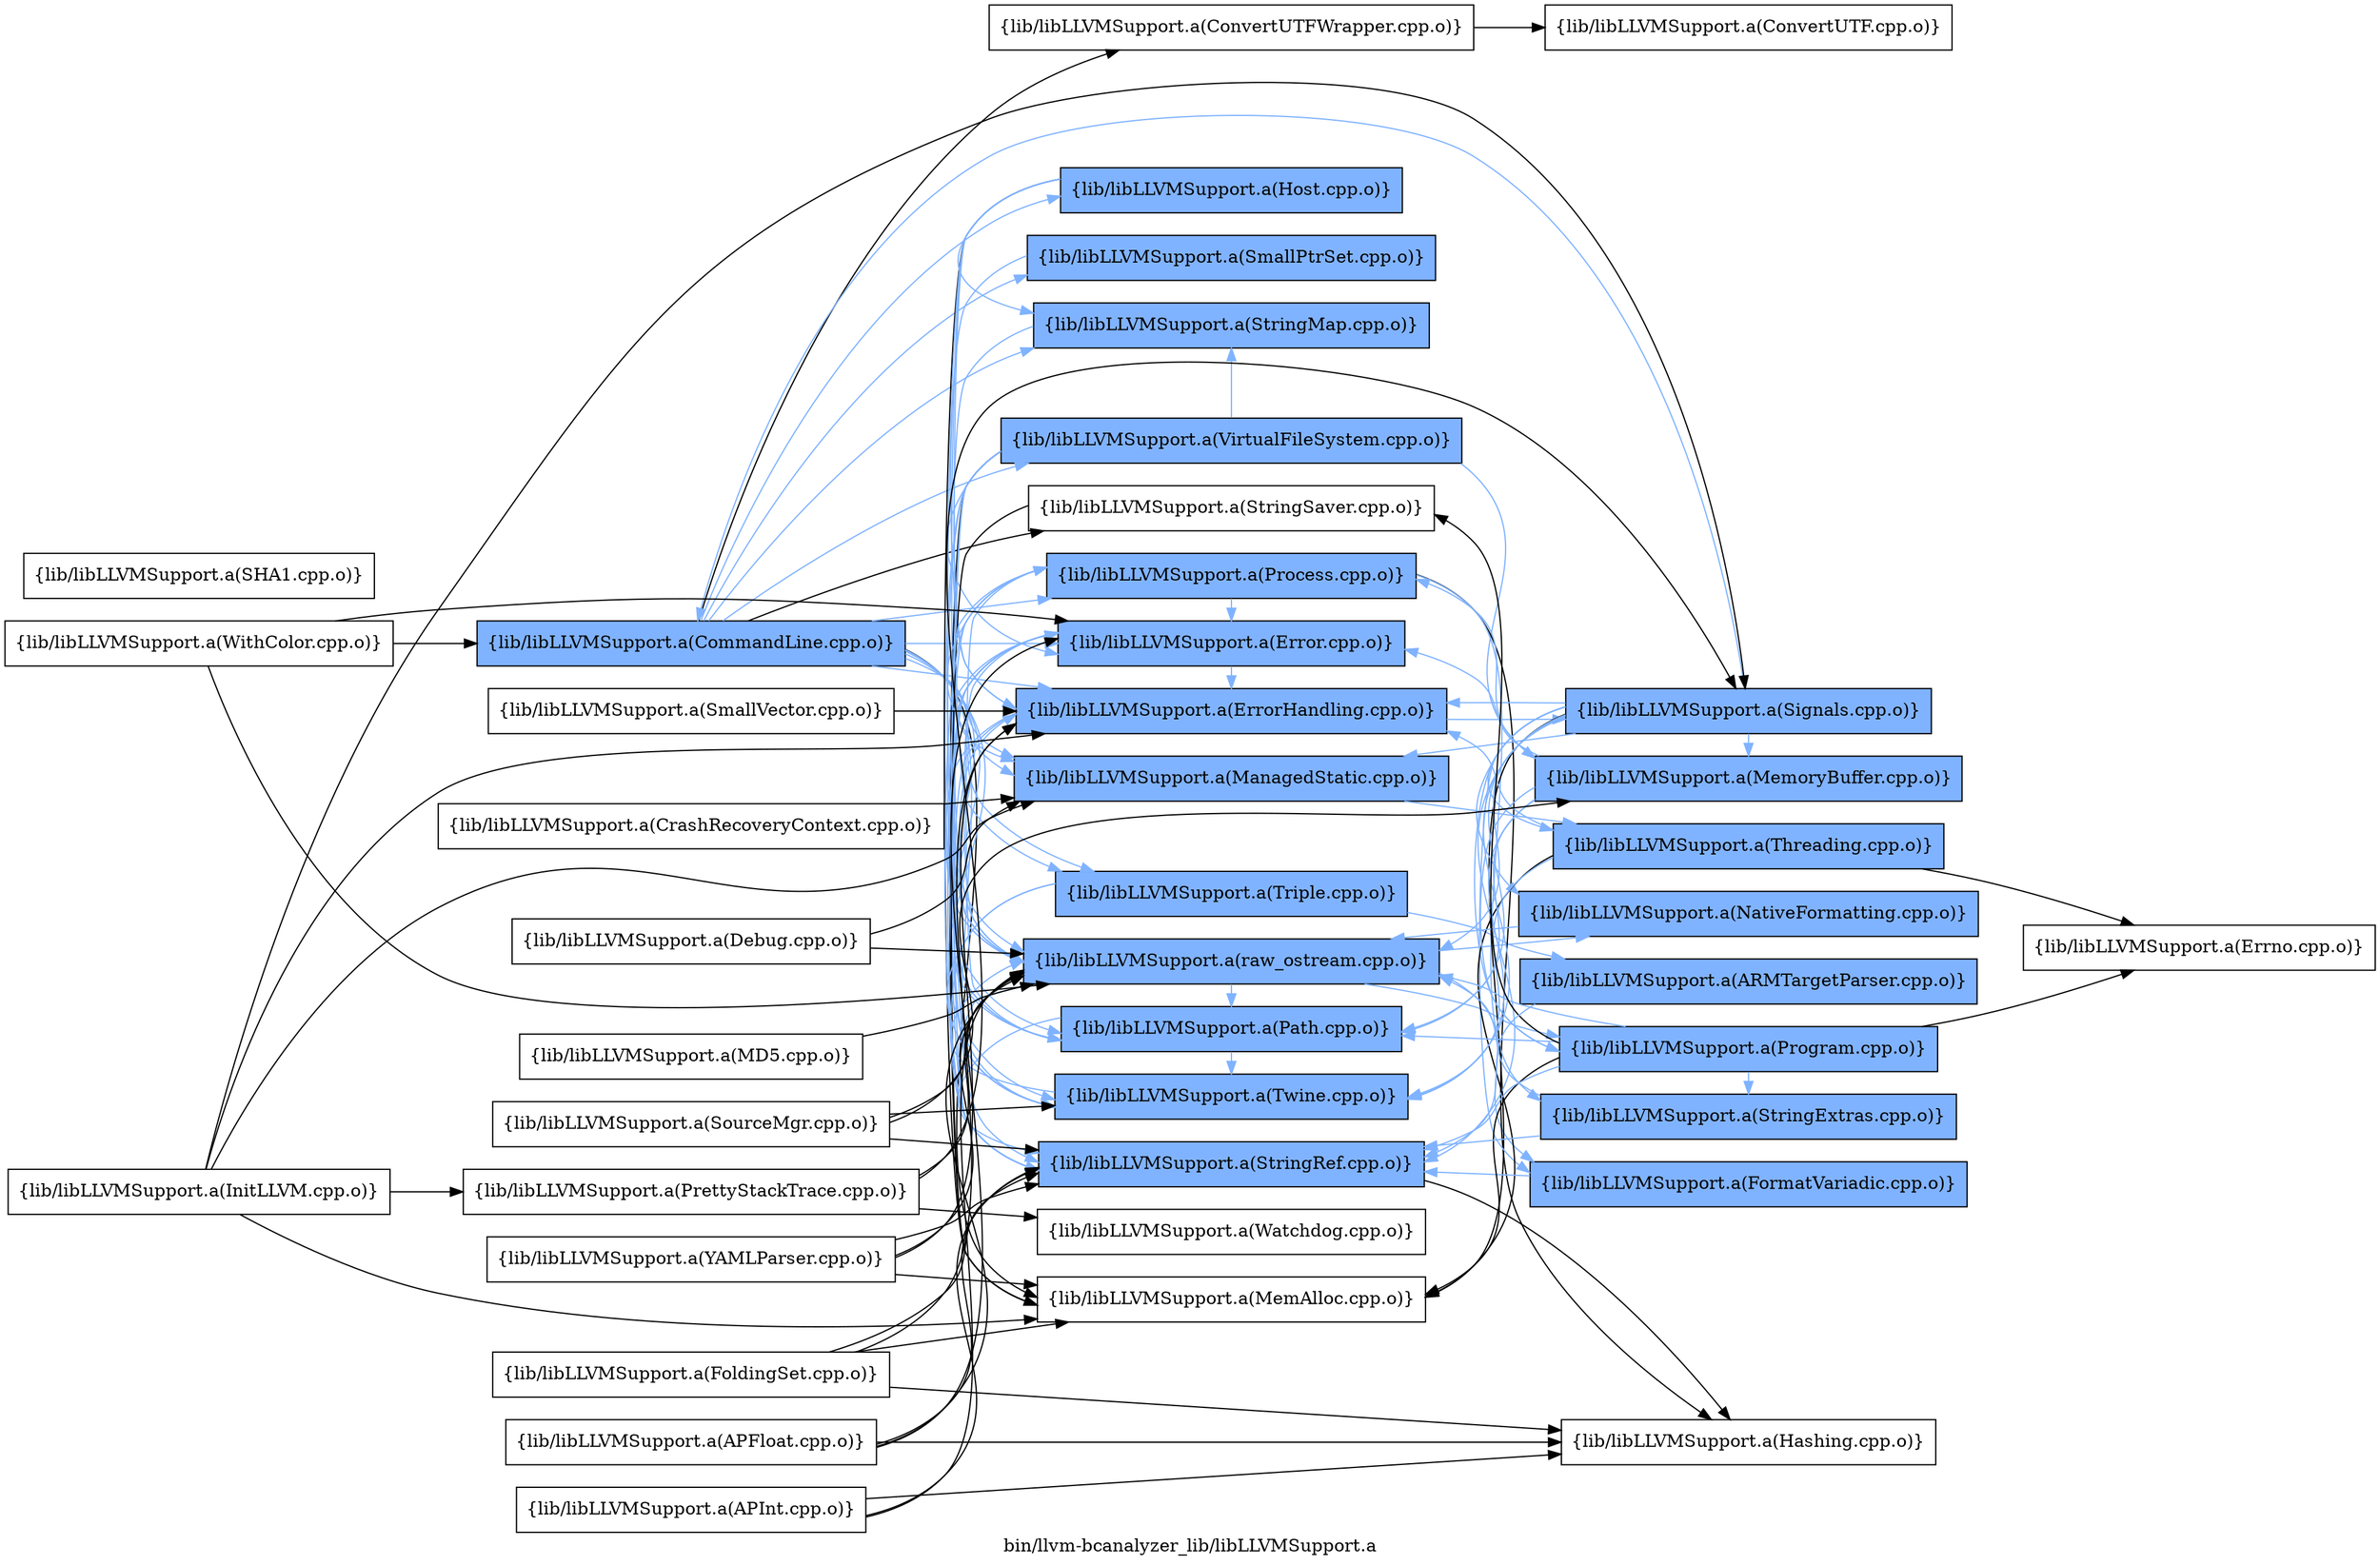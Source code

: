 digraph "bin/llvm-bcanalyzer_lib/libLLVMSupport.a" {
	label="bin/llvm-bcanalyzer_lib/libLLVMSupport.a";
	rankdir=LR;
	{ rank=same; Node0x562f14ee1078;  }
	{ rank=same; Node0x562f14ee0da8; Node0x562f14ee2dd8; Node0x562f14ee2ba8; Node0x562f14ee2388; Node0x562f14ee21f8; Node0x562f14ee1708; Node0x562f14ee21a8; Node0x562f14ee1f78; Node0x562f14ee0d08; Node0x562f14ee0fd8; Node0x562f14ee0ad8; Node0x562f14ee12a8; Node0x562f14ee2ec8; Node0x562f14ee2bf8; Node0x562f14ee2608; Node0x562f14ee0b78;  }
	{ rank=same; Node0x562f14ee2658; Node0x562f14ee1c58; Node0x562f14ee2a18; Node0x562f14ee2978; Node0x562f14ee2248; Node0x562f14ee1528; Node0x562f14ee1d48; Node0x562f14ee0bc8; Node0x562f14ee2e78; Node0x562f14ee3008;  }
	{ rank=same; Node0x562f14ee1078;  }
	{ rank=same; Node0x562f14ee0da8; Node0x562f14ee2dd8; Node0x562f14ee2ba8; Node0x562f14ee2388; Node0x562f14ee21f8; Node0x562f14ee1708; Node0x562f14ee21a8; Node0x562f14ee1f78; Node0x562f14ee0d08; Node0x562f14ee0fd8; Node0x562f14ee0ad8; Node0x562f14ee12a8; Node0x562f14ee2ec8; Node0x562f14ee2bf8; Node0x562f14ee2608; Node0x562f14ee0b78;  }
	{ rank=same; Node0x562f14ee2658; Node0x562f14ee1c58; Node0x562f14ee2a18; Node0x562f14ee2978; Node0x562f14ee2248; Node0x562f14ee1528; Node0x562f14ee1d48; Node0x562f14ee0bc8; Node0x562f14ee2e78; Node0x562f14ee3008;  }

	Node0x562f14ee1078 [shape=record,shape=box,group=1,style=filled,fillcolor="0.600000 0.5 1",label="{lib/libLLVMSupport.a(CommandLine.cpp.o)}"];
	Node0x562f14ee1078 -> Node0x562f14ee0da8;
	Node0x562f14ee1078 -> Node0x562f14ee2dd8[color="0.600000 0.5 1"];
	Node0x562f14ee1078 -> Node0x562f14ee2ba8[color="0.600000 0.5 1"];
	Node0x562f14ee1078 -> Node0x562f14ee2388[color="0.600000 0.5 1"];
	Node0x562f14ee1078 -> Node0x562f14ee21f8;
	Node0x562f14ee1078 -> Node0x562f14ee1708[color="0.600000 0.5 1"];
	Node0x562f14ee1078 -> Node0x562f14ee21a8[color="0.600000 0.5 1"];
	Node0x562f14ee1078 -> Node0x562f14ee1f78[color="0.600000 0.5 1"];
	Node0x562f14ee1078 -> Node0x562f14ee0d08[color="0.600000 0.5 1"];
	Node0x562f14ee1078 -> Node0x562f14ee0fd8[color="0.600000 0.5 1"];
	Node0x562f14ee1078 -> Node0x562f14ee0ad8[color="0.600000 0.5 1"];
	Node0x562f14ee1078 -> Node0x562f14ee12a8;
	Node0x562f14ee1078 -> Node0x562f14ee2ec8[color="0.600000 0.5 1"];
	Node0x562f14ee1078 -> Node0x562f14ee2bf8[color="0.600000 0.5 1"];
	Node0x562f14ee1078 -> Node0x562f14ee2608[color="0.600000 0.5 1"];
	Node0x562f14ee1078 -> Node0x562f14ee0b78[color="0.600000 0.5 1"];
	Node0x562f14ee2dd8 [shape=record,shape=box,group=1,style=filled,fillcolor="0.600000 0.5 1",label="{lib/libLLVMSupport.a(Error.cpp.o)}"];
	Node0x562f14ee2dd8 -> Node0x562f14ee2ba8[color="0.600000 0.5 1"];
	Node0x562f14ee2dd8 -> Node0x562f14ee2388[color="0.600000 0.5 1"];
	Node0x562f14ee2dd8 -> Node0x562f14ee1f78[color="0.600000 0.5 1"];
	Node0x562f14ee2dd8 -> Node0x562f14ee2608[color="0.600000 0.5 1"];
	Node0x562f14ee1ca8 [shape=record,shape=box,group=0,label="{lib/libLLVMSupport.a(InitLLVM.cpp.o)}"];
	Node0x562f14ee1ca8 -> Node0x562f14ee2ba8;
	Node0x562f14ee1ca8 -> Node0x562f14ee2388;
	Node0x562f14ee1ca8 -> Node0x562f14ee21f8;
	Node0x562f14ee1ca8 -> Node0x562f14ee12f8;
	Node0x562f14ee1ca8 -> Node0x562f14ee1c58;
	Node0x562f14ee2978 [shape=record,shape=box,group=1,style=filled,fillcolor="0.600000 0.5 1",label="{lib/libLLVMSupport.a(MemoryBuffer.cpp.o)}"];
	Node0x562f14ee2978 -> Node0x562f14ee2dd8[color="0.600000 0.5 1"];
	Node0x562f14ee2978 -> Node0x562f14ee0fd8[color="0.600000 0.5 1"];
	Node0x562f14ee2978 -> Node0x562f14ee2608[color="0.600000 0.5 1"];
	Node0x562f14ee2978 -> Node0x562f14ee0b78[color="0.600000 0.5 1"];
	Node0x562f14ee2978 -> Node0x562f14ee1d48[color="0.600000 0.5 1"];
	Node0x562f14ee1f78 [shape=record,shape=box,group=1,style=filled,fillcolor="0.600000 0.5 1",label="{lib/libLLVMSupport.a(raw_ostream.cpp.o)}"];
	Node0x562f14ee1f78 -> Node0x562f14ee2dd8[color="0.600000 0.5 1"];
	Node0x562f14ee1f78 -> Node0x562f14ee2ba8[color="0.600000 0.5 1"];
	Node0x562f14ee1f78 -> Node0x562f14ee2248[color="0.600000 0.5 1"];
	Node0x562f14ee1f78 -> Node0x562f14ee1528[color="0.600000 0.5 1"];
	Node0x562f14ee1f78 -> Node0x562f14ee0fd8[color="0.600000 0.5 1"];
	Node0x562f14ee1f78 -> Node0x562f14ee2608[color="0.600000 0.5 1"];
	Node0x562f14ee1f78 -> Node0x562f14ee0b78[color="0.600000 0.5 1"];
	Node0x562f14ee1f78 -> Node0x562f14ee1d48[color="0.600000 0.5 1"];
	Node0x562f14ee2ba8 [shape=record,shape=box,group=1,style=filled,fillcolor="0.600000 0.5 1",label="{lib/libLLVMSupport.a(ErrorHandling.cpp.o)}"];
	Node0x562f14ee2ba8 -> Node0x562f14ee1f78[color="0.600000 0.5 1"];
	Node0x562f14ee2ba8 -> Node0x562f14ee2608[color="0.600000 0.5 1"];
	Node0x562f14ee2ba8 -> Node0x562f14ee1c58[color="0.600000 0.5 1"];
	Node0x562f14ee0b28 [shape=record,shape=box,group=0,label="{lib/libLLVMSupport.a(SHA1.cpp.o)}"];
	Node0x562f14ee0da8 [shape=record,shape=box,group=0,label="{lib/libLLVMSupport.a(ConvertUTFWrapper.cpp.o)}"];
	Node0x562f14ee0da8 -> Node0x562f14ee2658;
	Node0x562f14ee2388 [shape=record,shape=box,group=1,style=filled,fillcolor="0.600000 0.5 1",label="{lib/libLLVMSupport.a(ManagedStatic.cpp.o)}"];
	Node0x562f14ee2388 -> Node0x562f14ee2a18[color="0.600000 0.5 1"];
	Node0x562f14ee21f8 [shape=record,shape=box,group=0,label="{lib/libLLVMSupport.a(MemAlloc.cpp.o)}"];
	Node0x562f14ee1708 [shape=record,shape=box,group=1,style=filled,fillcolor="0.600000 0.5 1",label="{lib/libLLVMSupport.a(SmallPtrSet.cpp.o)}"];
	Node0x562f14ee1708 -> Node0x562f14ee2ba8[color="0.600000 0.5 1"];
	Node0x562f14ee21a8 [shape=record,shape=box,group=1,style=filled,fillcolor="0.600000 0.5 1",label="{lib/libLLVMSupport.a(VirtualFileSystem.cpp.o)}"];
	Node0x562f14ee21a8 -> Node0x562f14ee2dd8[color="0.600000 0.5 1"];
	Node0x562f14ee21a8 -> Node0x562f14ee21f8;
	Node0x562f14ee21a8 -> Node0x562f14ee2978[color="0.600000 0.5 1"];
	Node0x562f14ee21a8 -> Node0x562f14ee1f78[color="0.600000 0.5 1"];
	Node0x562f14ee21a8 -> Node0x562f14ee0fd8[color="0.600000 0.5 1"];
	Node0x562f14ee21a8 -> Node0x562f14ee0ad8[color="0.600000 0.5 1"];
	Node0x562f14ee21a8 -> Node0x562f14ee2ec8[color="0.600000 0.5 1"];
	Node0x562f14ee21a8 -> Node0x562f14ee2608[color="0.600000 0.5 1"];
	Node0x562f14ee0d08 [shape=record,shape=box,group=1,style=filled,fillcolor="0.600000 0.5 1",label="{lib/libLLVMSupport.a(Host.cpp.o)}"];
	Node0x562f14ee0d08 -> Node0x562f14ee21f8;
	Node0x562f14ee0d08 -> Node0x562f14ee1f78[color="0.600000 0.5 1"];
	Node0x562f14ee0d08 -> Node0x562f14ee0ad8[color="0.600000 0.5 1"];
	Node0x562f14ee0d08 -> Node0x562f14ee2ec8[color="0.600000 0.5 1"];
	Node0x562f14ee0d08 -> Node0x562f14ee2bf8[color="0.600000 0.5 1"];
	Node0x562f14ee0fd8 [shape=record,shape=box,group=1,style=filled,fillcolor="0.600000 0.5 1",label="{lib/libLLVMSupport.a(Path.cpp.o)}"];
	Node0x562f14ee0fd8 -> Node0x562f14ee2dd8[color="0.600000 0.5 1"];
	Node0x562f14ee0fd8 -> Node0x562f14ee2ec8[color="0.600000 0.5 1"];
	Node0x562f14ee0fd8 -> Node0x562f14ee2608[color="0.600000 0.5 1"];
	Node0x562f14ee0fd8 -> Node0x562f14ee0b78[color="0.600000 0.5 1"];
	Node0x562f14ee0ad8 [shape=record,shape=box,group=1,style=filled,fillcolor="0.600000 0.5 1",label="{lib/libLLVMSupport.a(StringMap.cpp.o)}"];
	Node0x562f14ee0ad8 -> Node0x562f14ee2ba8[color="0.600000 0.5 1"];
	Node0x562f14ee12a8 [shape=record,shape=box,group=0,label="{lib/libLLVMSupport.a(StringSaver.cpp.o)}"];
	Node0x562f14ee12a8 -> Node0x562f14ee21f8;
	Node0x562f14ee2ec8 [shape=record,shape=box,group=1,style=filled,fillcolor="0.600000 0.5 1",label="{lib/libLLVMSupport.a(StringRef.cpp.o)}"];
	Node0x562f14ee2ec8 -> Node0x562f14ee2dd8[color="0.600000 0.5 1"];
	Node0x562f14ee2ec8 -> Node0x562f14ee0bc8;
	Node0x562f14ee2bf8 [shape=record,shape=box,group=1,style=filled,fillcolor="0.600000 0.5 1",label="{lib/libLLVMSupport.a(Triple.cpp.o)}"];
	Node0x562f14ee2bf8 -> Node0x562f14ee2ec8[color="0.600000 0.5 1"];
	Node0x562f14ee2bf8 -> Node0x562f14ee2e78[color="0.600000 0.5 1"];
	Node0x562f14ee2bf8 -> Node0x562f14ee2608[color="0.600000 0.5 1"];
	Node0x562f14ee2608 [shape=record,shape=box,group=1,style=filled,fillcolor="0.600000 0.5 1",label="{lib/libLLVMSupport.a(Twine.cpp.o)}"];
	Node0x562f14ee2608 -> Node0x562f14ee1f78[color="0.600000 0.5 1"];
	Node0x562f14ee0b78 [shape=record,shape=box,group=1,style=filled,fillcolor="0.600000 0.5 1",label="{lib/libLLVMSupport.a(Process.cpp.o)}"];
	Node0x562f14ee0b78 -> Node0x562f14ee2dd8[color="0.600000 0.5 1"];
	Node0x562f14ee0b78 -> Node0x562f14ee2388[color="0.600000 0.5 1"];
	Node0x562f14ee0b78 -> Node0x562f14ee0fd8[color="0.600000 0.5 1"];
	Node0x562f14ee0b78 -> Node0x562f14ee2ec8[color="0.600000 0.5 1"];
	Node0x562f14ee0b78 -> Node0x562f14ee0bc8;
	Node0x562f14ee0b78 -> Node0x562f14ee3008[color="0.600000 0.5 1"];
	Node0x562f14ee2658 [shape=record,shape=box,group=0,label="{lib/libLLVMSupport.a(ConvertUTF.cpp.o)}"];
	Node0x562f14ee1c58 [shape=record,shape=box,group=1,style=filled,fillcolor="0.600000 0.5 1",label="{lib/libLLVMSupport.a(Signals.cpp.o)}"];
	Node0x562f14ee1c58 -> Node0x562f14ee1078[color="0.600000 0.5 1"];
	Node0x562f14ee1c58 -> Node0x562f14ee2ba8[color="0.600000 0.5 1"];
	Node0x562f14ee1c58 -> Node0x562f14ee2388[color="0.600000 0.5 1"];
	Node0x562f14ee1c58 -> Node0x562f14ee21f8;
	Node0x562f14ee1c58 -> Node0x562f14ee2978[color="0.600000 0.5 1"];
	Node0x562f14ee1c58 -> Node0x562f14ee1f78[color="0.600000 0.5 1"];
	Node0x562f14ee1c58 -> Node0x562f14ee2248[color="0.600000 0.5 1"];
	Node0x562f14ee1c58 -> Node0x562f14ee1528[color="0.600000 0.5 1"];
	Node0x562f14ee1c58 -> Node0x562f14ee0fd8[color="0.600000 0.5 1"];
	Node0x562f14ee1c58 -> Node0x562f14ee2ec8[color="0.600000 0.5 1"];
	Node0x562f14ee1c58 -> Node0x562f14ee2608[color="0.600000 0.5 1"];
	Node0x562f14ee1c58 -> Node0x562f14ee1d48[color="0.600000 0.5 1"];
	Node0x562f14ee1c58 -> Node0x562f14ee2a18[color="0.600000 0.5 1"];
	Node0x562f14ee0948 [shape=record,shape=box,group=0,label="{lib/libLLVMSupport.a(Debug.cpp.o)}"];
	Node0x562f14ee0948 -> Node0x562f14ee2388;
	Node0x562f14ee0948 -> Node0x562f14ee1f78;
	Node0x562f14ee12f8 [shape=record,shape=box,group=0,label="{lib/libLLVMSupport.a(PrettyStackTrace.cpp.o)}"];
	Node0x562f14ee12f8 -> Node0x562f14ee1f78;
	Node0x562f14ee12f8 -> Node0x562f14ee1c58;
	Node0x562f14ee12f8 -> Node0x562f14ee2c48;
	Node0x562f14ee2a18 [shape=record,shape=box,group=1,style=filled,fillcolor="0.600000 0.5 1",label="{lib/libLLVMSupport.a(Threading.cpp.o)}"];
	Node0x562f14ee2a18 -> Node0x562f14ee2ba8[color="0.600000 0.5 1"];
	Node0x562f14ee2a18 -> Node0x562f14ee21f8;
	Node0x562f14ee2a18 -> Node0x562f14ee2608[color="0.600000 0.5 1"];
	Node0x562f14ee2a18 -> Node0x562f14ee2518;
	Node0x562f14ee1d48 [shape=record,shape=box,group=1,style=filled,fillcolor="0.600000 0.5 1",label="{lib/libLLVMSupport.a(Program.cpp.o)}"];
	Node0x562f14ee1d48 -> Node0x562f14ee21f8;
	Node0x562f14ee1d48 -> Node0x562f14ee1f78[color="0.600000 0.5 1"];
	Node0x562f14ee1d48 -> Node0x562f14ee0fd8[color="0.600000 0.5 1"];
	Node0x562f14ee1d48 -> Node0x562f14ee12a8;
	Node0x562f14ee1d48 -> Node0x562f14ee2ec8[color="0.600000 0.5 1"];
	Node0x562f14ee1d48 -> Node0x562f14ee3008[color="0.600000 0.5 1"];
	Node0x562f14ee1d48 -> Node0x562f14ee2518;
	Node0x562f14ee2c48 [shape=record,shape=box,group=0,label="{lib/libLLVMSupport.a(Watchdog.cpp.o)}"];
	Node0x562f14ee1758 [shape=record,shape=box,group=0,label="{lib/libLLVMSupport.a(SmallVector.cpp.o)}"];
	Node0x562f14ee1758 -> Node0x562f14ee2ba8;
	Node0x562f14ee0bc8 [shape=record,shape=box,group=0,label="{lib/libLLVMSupport.a(Hashing.cpp.o)}"];
	Node0x562f14ee2298 [shape=record,shape=box,group=0,label="{lib/libLLVMSupport.a(APFloat.cpp.o)}"];
	Node0x562f14ee2298 -> Node0x562f14ee2dd8;
	Node0x562f14ee2298 -> Node0x562f14ee1f78;
	Node0x562f14ee2298 -> Node0x562f14ee2ec8;
	Node0x562f14ee2298 -> Node0x562f14ee0bc8;
	Node0x562f14ee2478 [shape=record,shape=box,group=0,label="{lib/libLLVMSupport.a(APInt.cpp.o)}"];
	Node0x562f14ee2478 -> Node0x562f14ee1f78;
	Node0x562f14ee2478 -> Node0x562f14ee2ec8;
	Node0x562f14ee2478 -> Node0x562f14ee0bc8;
	Node0x562f14ee1cf8 [shape=record,shape=box,group=0,label="{lib/libLLVMSupport.a(FoldingSet.cpp.o)}"];
	Node0x562f14ee1cf8 -> Node0x562f14ee2ba8;
	Node0x562f14ee1cf8 -> Node0x562f14ee21f8;
	Node0x562f14ee1cf8 -> Node0x562f14ee2ec8;
	Node0x562f14ee1cf8 -> Node0x562f14ee0bc8;
	Node0x562f14ee2e78 [shape=record,shape=box,group=1,style=filled,fillcolor="0.600000 0.5 1",label="{lib/libLLVMSupport.a(ARMTargetParser.cpp.o)}"];
	Node0x562f14ee2e78 -> Node0x562f14ee2ec8[color="0.600000 0.5 1"];
	Node0x562f14ee1348 [shape=record,shape=box,group=0,label="{lib/libLLVMSupport.a(SourceMgr.cpp.o)}"];
	Node0x562f14ee1348 -> Node0x562f14ee2978;
	Node0x562f14ee1348 -> Node0x562f14ee1f78;
	Node0x562f14ee1348 -> Node0x562f14ee2ec8;
	Node0x562f14ee1348 -> Node0x562f14ee2608;
	Node0x562f14ee1de8 [shape=record,shape=box,group=0,label="{lib/libLLVMSupport.a(WithColor.cpp.o)}"];
	Node0x562f14ee1de8 -> Node0x562f14ee1078;
	Node0x562f14ee1de8 -> Node0x562f14ee2dd8;
	Node0x562f14ee1de8 -> Node0x562f14ee1f78;
	Node0x562f14ee10c8 [shape=record,shape=box,group=0,label="{lib/libLLVMSupport.a(YAMLParser.cpp.o)}"];
	Node0x562f14ee10c8 -> Node0x562f14ee2ba8;
	Node0x562f14ee10c8 -> Node0x562f14ee21f8;
	Node0x562f14ee10c8 -> Node0x562f14ee1f78;
	Node0x562f14ee10c8 -> Node0x562f14ee2ec8;
	Node0x562f14ee2248 [shape=record,shape=box,group=1,style=filled,fillcolor="0.600000 0.5 1",label="{lib/libLLVMSupport.a(NativeFormatting.cpp.o)}"];
	Node0x562f14ee2248 -> Node0x562f14ee1f78[color="0.600000 0.5 1"];
	Node0x562f14ee1528 [shape=record,shape=box,group=1,style=filled,fillcolor="0.600000 0.5 1",label="{lib/libLLVMSupport.a(FormatVariadic.cpp.o)}"];
	Node0x562f14ee1528 -> Node0x562f14ee2ec8[color="0.600000 0.5 1"];
	Node0x562f14ee2f18 [shape=record,shape=box,group=0,label="{lib/libLLVMSupport.a(MD5.cpp.o)}"];
	Node0x562f14ee2f18 -> Node0x562f14ee1f78;
	Node0x562f14ee3008 [shape=record,shape=box,group=1,style=filled,fillcolor="0.600000 0.5 1",label="{lib/libLLVMSupport.a(StringExtras.cpp.o)}"];
	Node0x562f14ee3008 -> Node0x562f14ee1f78[color="0.600000 0.5 1"];
	Node0x562f14ee3008 -> Node0x562f14ee2ec8[color="0.600000 0.5 1"];
	Node0x562f14ee1208 [shape=record,shape=box,group=0,label="{lib/libLLVMSupport.a(CrashRecoveryContext.cpp.o)}"];
	Node0x562f14ee1208 -> Node0x562f14ee2388;
	Node0x562f14ee2518 [shape=record,shape=box,group=0,label="{lib/libLLVMSupport.a(Errno.cpp.o)}"];
}
